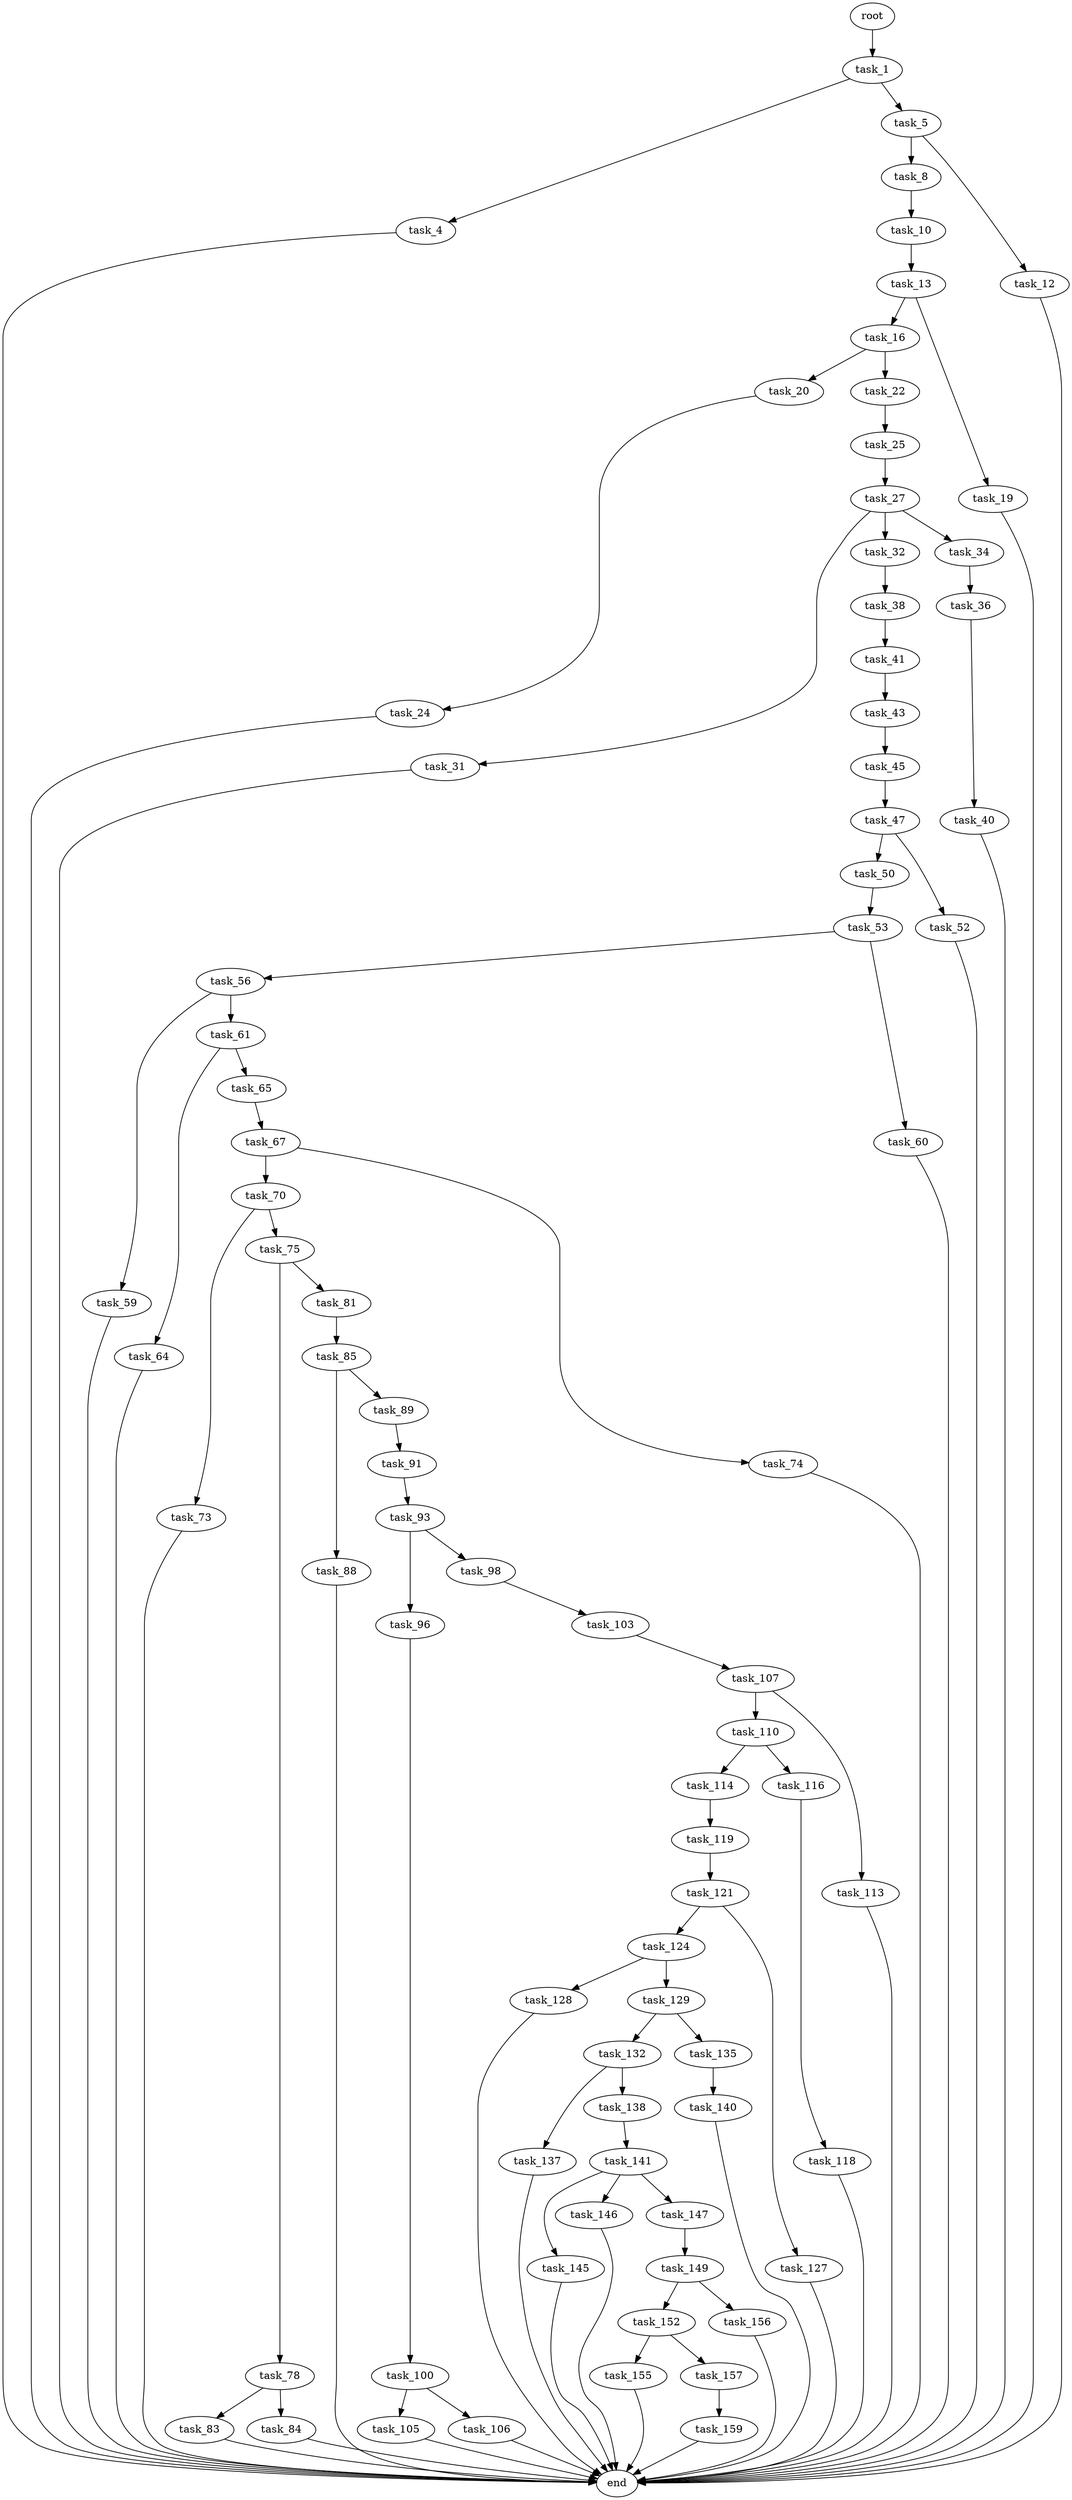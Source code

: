 digraph G {
  root [size="0.000000"];
  task_1 [size="3960750852.000000"];
  task_4 [size="30542058112.000000"];
  task_5 [size="3947845799.000000"];
  task_8 [size="368293445632.000000"];
  task_10 [size="495371449840.000000"];
  task_12 [size="8589934592.000000"];
  task_13 [size="1073741824000.000000"];
  task_16 [size="826274709118.000000"];
  task_19 [size="368293445632.000000"];
  task_20 [size="414980696846.000000"];
  task_22 [size="42486750197.000000"];
  task_24 [size="549755813888.000000"];
  task_25 [size="4659966026.000000"];
  task_27 [size="22326062891.000000"];
  task_31 [size="130094429798.000000"];
  task_32 [size="884170630480.000000"];
  task_34 [size="16922343808.000000"];
  task_36 [size="153004484730.000000"];
  task_38 [size="4494288500.000000"];
  task_40 [size="418426619844.000000"];
  task_41 [size="626754762.000000"];
  task_43 [size="782757789696.000000"];
  task_45 [size="799990099405.000000"];
  task_47 [size="24494409854.000000"];
  task_50 [size="28991029248.000000"];
  task_52 [size="1073741824000.000000"];
  task_53 [size="549755813888.000000"];
  task_56 [size="1073741824000.000000"];
  task_59 [size="36431818495.000000"];
  task_60 [size="18592863269.000000"];
  task_61 [size="5619197190.000000"];
  task_64 [size="23389529246.000000"];
  task_65 [size="7892582525.000000"];
  task_67 [size="4672048786.000000"];
  task_70 [size="1073741824000.000000"];
  task_73 [size="1311491902354.000000"];
  task_74 [size="368293445632.000000"];
  task_75 [size="8589934592.000000"];
  task_78 [size="1073741824000.000000"];
  task_81 [size="7151683331.000000"];
  task_83 [size="8589934592.000000"];
  task_84 [size="28991029248.000000"];
  task_85 [size="549755813888.000000"];
  task_88 [size="930253582169.000000"];
  task_89 [size="4813536082.000000"];
  task_91 [size="482714478658.000000"];
  task_93 [size="28991029248.000000"];
  task_96 [size="1073741824000.000000"];
  task_98 [size="27968088161.000000"];
  task_100 [size="549755813888.000000"];
  task_103 [size="504214076475.000000"];
  task_105 [size="13992904304.000000"];
  task_106 [size="354536209372.000000"];
  task_107 [size="257886028874.000000"];
  task_110 [size="10542167412.000000"];
  task_113 [size="196744447363.000000"];
  task_114 [size="1178627457986.000000"];
  task_116 [size="2780880646.000000"];
  task_118 [size="203947981073.000000"];
  task_119 [size="68719476736.000000"];
  task_121 [size="5693736267.000000"];
  task_124 [size="91819692864.000000"];
  task_127 [size="134217728000.000000"];
  task_128 [size="5515482509.000000"];
  task_129 [size="111468771722.000000"];
  task_132 [size="37140361493.000000"];
  task_135 [size="368293445632.000000"];
  task_137 [size="368293445632.000000"];
  task_138 [size="257304400714.000000"];
  task_140 [size="68719476736.000000"];
  task_141 [size="168110618836.000000"];
  task_145 [size="376372002515.000000"];
  task_146 [size="8589934592.000000"];
  task_147 [size="180326442936.000000"];
  task_149 [size="11002878819.000000"];
  task_152 [size="126980215189.000000"];
  task_155 [size="549755813888.000000"];
  task_156 [size="111582139318.000000"];
  task_157 [size="10848131372.000000"];
  task_159 [size="22217143765.000000"];
  end [size="0.000000"];

  root -> task_1 [size="1.000000"];
  task_1 -> task_4 [size="75497472.000000"];
  task_1 -> task_5 [size="75497472.000000"];
  task_4 -> end [size="1.000000"];
  task_5 -> task_8 [size="209715200.000000"];
  task_5 -> task_12 [size="209715200.000000"];
  task_8 -> task_10 [size="411041792.000000"];
  task_10 -> task_13 [size="838860800.000000"];
  task_12 -> end [size="1.000000"];
  task_13 -> task_16 [size="838860800.000000"];
  task_13 -> task_19 [size="838860800.000000"];
  task_16 -> task_20 [size="536870912.000000"];
  task_16 -> task_22 [size="536870912.000000"];
  task_19 -> end [size="1.000000"];
  task_20 -> task_24 [size="411041792.000000"];
  task_22 -> task_25 [size="75497472.000000"];
  task_24 -> end [size="1.000000"];
  task_25 -> task_27 [size="209715200.000000"];
  task_27 -> task_31 [size="838860800.000000"];
  task_27 -> task_32 [size="838860800.000000"];
  task_27 -> task_34 [size="838860800.000000"];
  task_31 -> end [size="1.000000"];
  task_32 -> task_38 [size="536870912.000000"];
  task_34 -> task_36 [size="301989888.000000"];
  task_36 -> task_40 [size="536870912.000000"];
  task_38 -> task_41 [size="411041792.000000"];
  task_40 -> end [size="1.000000"];
  task_41 -> task_43 [size="33554432.000000"];
  task_43 -> task_45 [size="679477248.000000"];
  task_45 -> task_47 [size="838860800.000000"];
  task_47 -> task_50 [size="838860800.000000"];
  task_47 -> task_52 [size="838860800.000000"];
  task_50 -> task_53 [size="75497472.000000"];
  task_52 -> end [size="1.000000"];
  task_53 -> task_56 [size="536870912.000000"];
  task_53 -> task_60 [size="536870912.000000"];
  task_56 -> task_59 [size="838860800.000000"];
  task_56 -> task_61 [size="838860800.000000"];
  task_59 -> end [size="1.000000"];
  task_60 -> end [size="1.000000"];
  task_61 -> task_64 [size="134217728.000000"];
  task_61 -> task_65 [size="134217728.000000"];
  task_64 -> end [size="1.000000"];
  task_65 -> task_67 [size="301989888.000000"];
  task_67 -> task_70 [size="75497472.000000"];
  task_67 -> task_74 [size="75497472.000000"];
  task_70 -> task_73 [size="838860800.000000"];
  task_70 -> task_75 [size="838860800.000000"];
  task_73 -> end [size="1.000000"];
  task_74 -> end [size="1.000000"];
  task_75 -> task_78 [size="33554432.000000"];
  task_75 -> task_81 [size="33554432.000000"];
  task_78 -> task_83 [size="838860800.000000"];
  task_78 -> task_84 [size="838860800.000000"];
  task_81 -> task_85 [size="301989888.000000"];
  task_83 -> end [size="1.000000"];
  task_84 -> end [size="1.000000"];
  task_85 -> task_88 [size="536870912.000000"];
  task_85 -> task_89 [size="536870912.000000"];
  task_88 -> end [size="1.000000"];
  task_89 -> task_91 [size="75497472.000000"];
  task_91 -> task_93 [size="411041792.000000"];
  task_93 -> task_96 [size="75497472.000000"];
  task_93 -> task_98 [size="75497472.000000"];
  task_96 -> task_100 [size="838860800.000000"];
  task_98 -> task_103 [size="75497472.000000"];
  task_100 -> task_105 [size="536870912.000000"];
  task_100 -> task_106 [size="536870912.000000"];
  task_103 -> task_107 [size="411041792.000000"];
  task_105 -> end [size="1.000000"];
  task_106 -> end [size="1.000000"];
  task_107 -> task_110 [size="209715200.000000"];
  task_107 -> task_113 [size="209715200.000000"];
  task_110 -> task_114 [size="838860800.000000"];
  task_110 -> task_116 [size="838860800.000000"];
  task_113 -> end [size="1.000000"];
  task_114 -> task_119 [size="838860800.000000"];
  task_116 -> task_118 [size="134217728.000000"];
  task_118 -> end [size="1.000000"];
  task_119 -> task_121 [size="134217728.000000"];
  task_121 -> task_124 [size="301989888.000000"];
  task_121 -> task_127 [size="301989888.000000"];
  task_124 -> task_128 [size="209715200.000000"];
  task_124 -> task_129 [size="209715200.000000"];
  task_127 -> end [size="1.000000"];
  task_128 -> end [size="1.000000"];
  task_129 -> task_132 [size="134217728.000000"];
  task_129 -> task_135 [size="134217728.000000"];
  task_132 -> task_137 [size="75497472.000000"];
  task_132 -> task_138 [size="75497472.000000"];
  task_135 -> task_140 [size="411041792.000000"];
  task_137 -> end [size="1.000000"];
  task_138 -> task_141 [size="209715200.000000"];
  task_140 -> end [size="1.000000"];
  task_141 -> task_145 [size="134217728.000000"];
  task_141 -> task_146 [size="134217728.000000"];
  task_141 -> task_147 [size="134217728.000000"];
  task_145 -> end [size="1.000000"];
  task_146 -> end [size="1.000000"];
  task_147 -> task_149 [size="134217728.000000"];
  task_149 -> task_152 [size="33554432.000000"];
  task_149 -> task_156 [size="33554432.000000"];
  task_152 -> task_155 [size="536870912.000000"];
  task_152 -> task_157 [size="536870912.000000"];
  task_155 -> end [size="1.000000"];
  task_156 -> end [size="1.000000"];
  task_157 -> task_159 [size="838860800.000000"];
  task_159 -> end [size="1.000000"];
}
